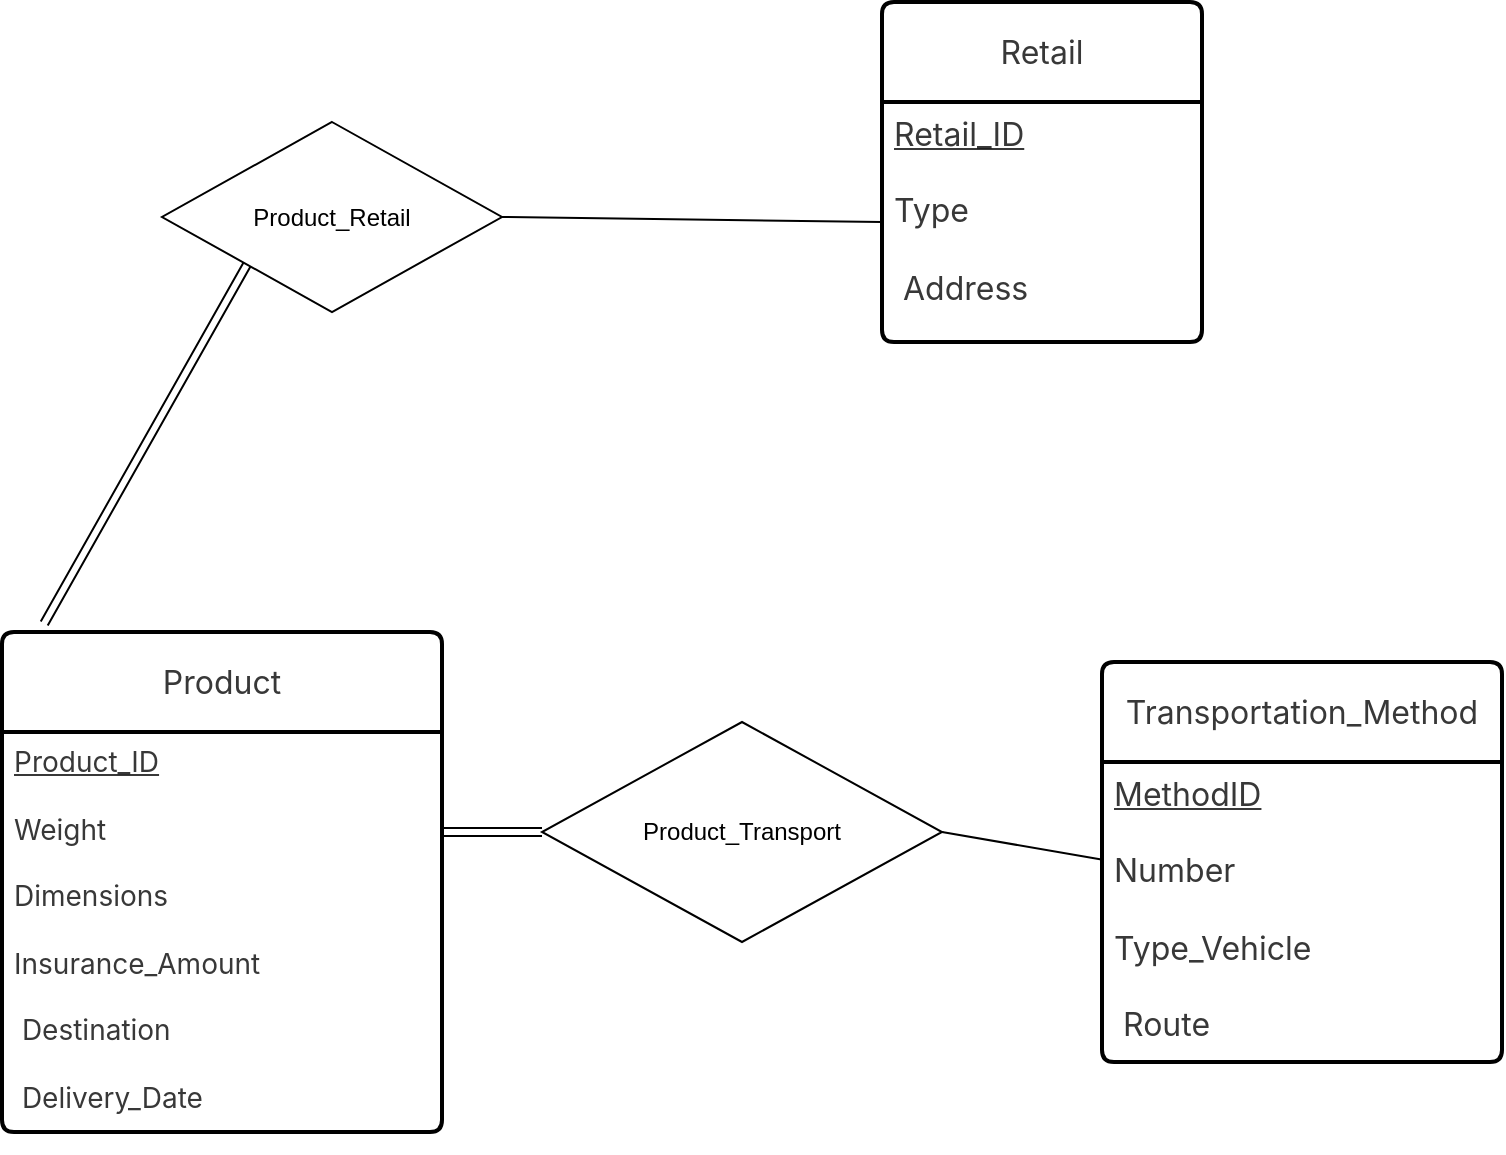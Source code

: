 <mxfile version="24.2.5" type="github">
  <diagram id="R2lEEEUBdFMjLlhIrx00" name="Page-1">
    <mxGraphModel dx="1176" dy="939" grid="1" gridSize="10" guides="1" tooltips="1" connect="1" arrows="1" fold="1" page="1" pageScale="1" pageWidth="850" pageHeight="1100" math="0" shadow="0" extFonts="Permanent Marker^https://fonts.googleapis.com/css?family=Permanent+Marker">
      <root>
        <mxCell id="0" />
        <mxCell id="1" parent="0" />
        <mxCell id="gNHdFpKE2NlAZUJEU1mS-2" value="&lt;span style=&quot;color: rgba(0, 0, 0, 0.78); font-family: &amp;quot;DM Sans&amp;quot;, -apple-system, BlinkMacSystemFont, &amp;quot;Segoe UI&amp;quot;, Helvetica, Arial, sans-serif, &amp;quot;Apple Color Emoji&amp;quot;, &amp;quot;Segoe UI Emoji&amp;quot;; font-size: 16px; text-align: right; background-color: rgb(255, 255, 255);&quot;&gt;Product&lt;/span&gt;" style="swimlane;childLayout=stackLayout;horizontal=1;startSize=50;horizontalStack=0;rounded=1;fontSize=14;fontStyle=0;strokeWidth=2;resizeParent=0;resizeLast=1;shadow=0;dashed=0;align=center;arcSize=4;whiteSpace=wrap;html=1;" vertex="1" parent="1">
          <mxGeometry x="40" y="425" width="220" height="250" as="geometry" />
        </mxCell>
        <mxCell id="gNHdFpKE2NlAZUJEU1mS-3" value="&lt;span style=&quot;color: rgba(0, 0, 0, 0.78); font-family: &amp;quot;DM Sans&amp;quot;, -apple-system, BlinkMacSystemFont, &amp;quot;Segoe UI&amp;quot;, Helvetica, Arial, sans-serif, &amp;quot;Apple Color Emoji&amp;quot;, &amp;quot;Segoe UI Emoji&amp;quot;; font-size: 14px; text-align: right; text-wrap: wrap; background-color: rgb(255, 255, 255);&quot;&gt;&lt;u&gt;Product_ID&lt;/u&gt;&lt;/span&gt;&lt;div&gt;&lt;div style=&quot;text-align: right;&quot;&gt;&lt;font face=&quot;DM Sans, -apple-system, BlinkMacSystemFont, Segoe UI, Helvetica, Arial, sans-serif, Apple Color Emoji, Segoe UI Emoji&quot; color=&quot;rgba(0, 0, 0, 0.78)&quot;&gt;&lt;span style=&quot;font-size: 14px; text-wrap: wrap;&quot;&gt;&lt;br&gt;&lt;/span&gt;&lt;/font&gt;&lt;/div&gt;&lt;div&gt;&lt;span style=&quot;color: rgba(0, 0, 0, 0.78); font-family: &amp;quot;DM Sans&amp;quot;, -apple-system, BlinkMacSystemFont, &amp;quot;Segoe UI&amp;quot;, Helvetica, Arial, sans-serif, &amp;quot;Apple Color Emoji&amp;quot;, &amp;quot;Segoe UI Emoji&amp;quot;; font-size: 14px; text-align: right; text-wrap: wrap; background-color: rgb(255, 255, 255);&quot;&gt;Weight&lt;/span&gt;&lt;/div&gt;&lt;div&gt;&lt;span style=&quot;color: rgba(0, 0, 0, 0.78); font-family: &amp;quot;DM Sans&amp;quot;, -apple-system, BlinkMacSystemFont, &amp;quot;Segoe UI&amp;quot;, Helvetica, Arial, sans-serif, &amp;quot;Apple Color Emoji&amp;quot;, &amp;quot;Segoe UI Emoji&amp;quot;; font-size: 14px; text-align: right; text-wrap: wrap; background-color: rgb(255, 255, 255);&quot;&gt;&lt;br&gt;&lt;/span&gt;&lt;/div&gt;&lt;div&gt;&lt;span style=&quot;color: rgba(0, 0, 0, 0.78); font-family: &amp;quot;DM Sans&amp;quot;, -apple-system, BlinkMacSystemFont, &amp;quot;Segoe UI&amp;quot;, Helvetica, Arial, sans-serif, &amp;quot;Apple Color Emoji&amp;quot;, &amp;quot;Segoe UI Emoji&amp;quot;; font-size: 14px; text-align: right; text-wrap: wrap; background-color: rgb(255, 255, 255);&quot;&gt;Dimensions&lt;/span&gt;&lt;/div&gt;&lt;div&gt;&lt;span style=&quot;color: rgba(0, 0, 0, 0.78); font-family: &amp;quot;DM Sans&amp;quot;, -apple-system, BlinkMacSystemFont, &amp;quot;Segoe UI&amp;quot;, Helvetica, Arial, sans-serif, &amp;quot;Apple Color Emoji&amp;quot;, &amp;quot;Segoe UI Emoji&amp;quot;; font-size: 14px; text-align: right; text-wrap: wrap; background-color: rgb(255, 255, 255);&quot;&gt;&lt;br&gt;&lt;/span&gt;&lt;/div&gt;&lt;div&gt;&lt;span style=&quot;color: rgba(0, 0, 0, 0.78); font-family: &amp;quot;DM Sans&amp;quot;, -apple-system, BlinkMacSystemFont, &amp;quot;Segoe UI&amp;quot;, Helvetica, Arial, sans-serif, &amp;quot;Apple Color Emoji&amp;quot;, &amp;quot;Segoe UI Emoji&amp;quot;; font-size: 14px; text-align: right; text-wrap: wrap; background-color: rgb(255, 255, 255);&quot;&gt;Insurance_Amount&lt;/span&gt;&lt;/div&gt;&lt;div&gt;&lt;span style=&quot;color: rgba(0, 0, 0, 0.78); font-family: &amp;quot;DM Sans&amp;quot;, -apple-system, BlinkMacSystemFont, &amp;quot;Segoe UI&amp;quot;, Helvetica, Arial, sans-serif, &amp;quot;Apple Color Emoji&amp;quot;, &amp;quot;Segoe UI Emoji&amp;quot;; font-size: 14px; text-align: right; text-wrap: wrap; background-color: rgb(255, 255, 255);&quot;&gt;&lt;br&gt;&lt;/span&gt;&lt;/div&gt;&lt;div&gt;&lt;span style=&quot;color: rgba(0, 0, 0, 0.78); font-family: &amp;quot;DM Sans&amp;quot;, -apple-system, BlinkMacSystemFont, &amp;quot;Segoe UI&amp;quot;, Helvetica, Arial, sans-serif, &amp;quot;Apple Color Emoji&amp;quot;, &amp;quot;Segoe UI Emoji&amp;quot;; font-size: 14px; text-align: right; text-wrap: wrap; background-color: rgb(255, 255, 255);&quot;&gt;&amp;nbsp;Destination&lt;/span&gt;&lt;/div&gt;&lt;div&gt;&lt;span style=&quot;color: rgba(0, 0, 0, 0.78); font-family: &amp;quot;DM Sans&amp;quot;, -apple-system, BlinkMacSystemFont, &amp;quot;Segoe UI&amp;quot;, Helvetica, Arial, sans-serif, &amp;quot;Apple Color Emoji&amp;quot;, &amp;quot;Segoe UI Emoji&amp;quot;; font-size: 14px; text-align: right; text-wrap: wrap; background-color: rgb(255, 255, 255);&quot;&gt;&lt;br&gt;&lt;/span&gt;&lt;/div&gt;&lt;div&gt;&lt;span style=&quot;color: rgba(0, 0, 0, 0.78); font-family: &amp;quot;DM Sans&amp;quot;, -apple-system, BlinkMacSystemFont, &amp;quot;Segoe UI&amp;quot;, Helvetica, Arial, sans-serif, &amp;quot;Apple Color Emoji&amp;quot;, &amp;quot;Segoe UI Emoji&amp;quot;; font-size: 14px; text-align: right; text-wrap: wrap; background-color: rgb(255, 255, 255);&quot;&gt;&amp;nbsp;Delivery_Date&lt;/span&gt;&lt;/div&gt;&lt;/div&gt;" style="align=left;strokeColor=none;fillColor=none;spacingLeft=4;fontSize=12;verticalAlign=top;resizable=0;rotatable=0;part=1;html=1;" vertex="1" parent="gNHdFpKE2NlAZUJEU1mS-2">
          <mxGeometry y="50" width="220" height="200" as="geometry" />
        </mxCell>
        <mxCell id="gNHdFpKE2NlAZUJEU1mS-64" style="edgeStyle=none;curved=1;rounded=0;orthogonalLoop=1;jettySize=auto;html=1;exitX=0.5;exitY=1;exitDx=0;exitDy=0;fontSize=12;startSize=8;endSize=8;" edge="1" parent="gNHdFpKE2NlAZUJEU1mS-2" source="gNHdFpKE2NlAZUJEU1mS-3" target="gNHdFpKE2NlAZUJEU1mS-3">
          <mxGeometry relative="1" as="geometry" />
        </mxCell>
        <mxCell id="gNHdFpKE2NlAZUJEU1mS-66" value="&lt;span style=&quot;color: rgba(0, 0, 0, 0.78); font-family: &amp;quot;DM Sans&amp;quot;, -apple-system, BlinkMacSystemFont, &amp;quot;Segoe UI&amp;quot;, Helvetica, Arial, sans-serif, &amp;quot;Apple Color Emoji&amp;quot;, &amp;quot;Segoe UI Emoji&amp;quot;; font-size: 16px; text-align: right; background-color: rgb(255, 255, 255);&quot;&gt;Retail&lt;/span&gt;" style="swimlane;childLayout=stackLayout;horizontal=1;startSize=50;horizontalStack=0;rounded=1;fontSize=14;fontStyle=0;strokeWidth=2;resizeParent=0;resizeLast=1;shadow=0;dashed=0;align=center;arcSize=4;whiteSpace=wrap;html=1;" vertex="1" parent="1">
          <mxGeometry x="480" y="110" width="160" height="170" as="geometry" />
        </mxCell>
        <mxCell id="gNHdFpKE2NlAZUJEU1mS-67" value="&lt;span style=&quot;color: rgba(0, 0, 0, 0.78); font-family: &amp;quot;DM Sans&amp;quot;, -apple-system, BlinkMacSystemFont, &amp;quot;Segoe UI&amp;quot;, Helvetica, Arial, sans-serif, &amp;quot;Apple Color Emoji&amp;quot;, &amp;quot;Segoe UI Emoji&amp;quot;; font-size: 16px; text-align: right; text-wrap: wrap; background-color: rgb(255, 255, 255);&quot;&gt;&lt;u&gt;Retail_ID&lt;/u&gt;&lt;/span&gt;&lt;div&gt;&lt;div style=&quot;text-align: right;&quot;&gt;&lt;font face=&quot;DM Sans, -apple-system, BlinkMacSystemFont, Segoe UI, Helvetica, Arial, sans-serif, Apple Color Emoji, Segoe UI Emoji&quot; color=&quot;rgba(0, 0, 0, 0.78)&quot;&gt;&lt;span style=&quot;font-size: 16px; text-wrap: wrap;&quot;&gt;&lt;br&gt;&lt;/span&gt;&lt;/font&gt;&lt;/div&gt;&lt;div&gt;&lt;span style=&quot;color: rgba(0, 0, 0, 0.78); font-family: &amp;quot;DM Sans&amp;quot;, -apple-system, BlinkMacSystemFont, &amp;quot;Segoe UI&amp;quot;, Helvetica, Arial, sans-serif, &amp;quot;Apple Color Emoji&amp;quot;, &amp;quot;Segoe UI Emoji&amp;quot;; font-size: 16px; text-align: right; text-wrap: wrap; background-color: rgb(255, 255, 255);&quot;&gt;Type&lt;/span&gt;&lt;/div&gt;&lt;div&gt;&lt;span style=&quot;color: rgba(0, 0, 0, 0.78); font-family: &amp;quot;DM Sans&amp;quot;, -apple-system, BlinkMacSystemFont, &amp;quot;Segoe UI&amp;quot;, Helvetica, Arial, sans-serif, &amp;quot;Apple Color Emoji&amp;quot;, &amp;quot;Segoe UI Emoji&amp;quot;; font-size: 16px; text-align: right; text-wrap: wrap; background-color: rgb(255, 255, 255);&quot;&gt;&lt;br&gt;&lt;/span&gt;&lt;/div&gt;&lt;div&gt;&lt;span style=&quot;color: rgba(0, 0, 0, 0.78); font-family: &amp;quot;DM Sans&amp;quot;, -apple-system, BlinkMacSystemFont, &amp;quot;Segoe UI&amp;quot;, Helvetica, Arial, sans-serif, &amp;quot;Apple Color Emoji&amp;quot;, &amp;quot;Segoe UI Emoji&amp;quot;; font-size: 16px; text-align: right; text-wrap: wrap; background-color: rgb(255, 255, 255);&quot;&gt;&amp;nbsp;Address&lt;/span&gt;&lt;/div&gt;&lt;/div&gt;" style="align=left;strokeColor=none;fillColor=none;spacingLeft=4;fontSize=12;verticalAlign=top;resizable=0;rotatable=0;part=1;html=1;" vertex="1" parent="gNHdFpKE2NlAZUJEU1mS-66">
          <mxGeometry y="50" width="160" height="120" as="geometry" />
        </mxCell>
        <mxCell id="gNHdFpKE2NlAZUJEU1mS-69" value="&lt;span style=&quot;color: rgba(0, 0, 0, 0.78); font-family: &amp;quot;DM Sans&amp;quot;, -apple-system, BlinkMacSystemFont, &amp;quot;Segoe UI&amp;quot;, Helvetica, Arial, sans-serif, &amp;quot;Apple Color Emoji&amp;quot;, &amp;quot;Segoe UI Emoji&amp;quot;; font-size: 16px; text-align: right; background-color: rgb(255, 255, 255);&quot;&gt;Transportation_Method&lt;/span&gt;" style="swimlane;childLayout=stackLayout;horizontal=1;startSize=50;horizontalStack=0;rounded=1;fontSize=14;fontStyle=0;strokeWidth=2;resizeParent=0;resizeLast=1;shadow=0;dashed=0;align=center;arcSize=4;whiteSpace=wrap;html=1;" vertex="1" parent="1">
          <mxGeometry x="590" y="440" width="200" height="200" as="geometry" />
        </mxCell>
        <mxCell id="gNHdFpKE2NlAZUJEU1mS-70" value="&lt;span style=&quot;color: rgba(0, 0, 0, 0.78); font-family: &amp;quot;DM Sans&amp;quot;, -apple-system, BlinkMacSystemFont, &amp;quot;Segoe UI&amp;quot;, Helvetica, Arial, sans-serif, &amp;quot;Apple Color Emoji&amp;quot;, &amp;quot;Segoe UI Emoji&amp;quot;; font-size: 16px; text-align: right; text-wrap: wrap; background-color: rgb(255, 255, 255);&quot;&gt;&lt;u&gt;MethodID&lt;/u&gt;&lt;/span&gt;&lt;div&gt;&lt;div style=&quot;text-align: right;&quot;&gt;&lt;font face=&quot;DM Sans, -apple-system, BlinkMacSystemFont, Segoe UI, Helvetica, Arial, sans-serif, Apple Color Emoji, Segoe UI Emoji&quot; color=&quot;rgba(0, 0, 0, 0.78)&quot;&gt;&lt;span style=&quot;font-size: 16px; text-wrap: wrap;&quot;&gt;&lt;br&gt;&lt;/span&gt;&lt;/font&gt;&lt;/div&gt;&lt;div&gt;&lt;span style=&quot;color: rgba(0, 0, 0, 0.78); font-family: &amp;quot;DM Sans&amp;quot;, -apple-system, BlinkMacSystemFont, &amp;quot;Segoe UI&amp;quot;, Helvetica, Arial, sans-serif, &amp;quot;Apple Color Emoji&amp;quot;, &amp;quot;Segoe UI Emoji&amp;quot;; font-size: 16px; text-align: right; text-wrap: wrap; background-color: rgb(255, 255, 255);&quot;&gt;Number&lt;/span&gt;&lt;/div&gt;&lt;div&gt;&lt;span style=&quot;color: rgba(0, 0, 0, 0.78); font-family: &amp;quot;DM Sans&amp;quot;, -apple-system, BlinkMacSystemFont, &amp;quot;Segoe UI&amp;quot;, Helvetica, Arial, sans-serif, &amp;quot;Apple Color Emoji&amp;quot;, &amp;quot;Segoe UI Emoji&amp;quot;; font-size: 16px; text-align: right; text-wrap: wrap; background-color: rgb(255, 255, 255);&quot;&gt;&lt;br&gt;&lt;/span&gt;&lt;/div&gt;&lt;div&gt;&lt;span style=&quot;color: rgba(0, 0, 0, 0.78); font-family: &amp;quot;DM Sans&amp;quot;, -apple-system, BlinkMacSystemFont, &amp;quot;Segoe UI&amp;quot;, Helvetica, Arial, sans-serif, &amp;quot;Apple Color Emoji&amp;quot;, &amp;quot;Segoe UI Emoji&amp;quot;; font-size: 16px; text-align: right; text-wrap: wrap; background-color: rgb(255, 255, 255);&quot;&gt;Type_Vehicle&lt;/span&gt;&lt;/div&gt;&lt;div&gt;&lt;span style=&quot;color: rgba(0, 0, 0, 0.78); font-family: &amp;quot;DM Sans&amp;quot;, -apple-system, BlinkMacSystemFont, &amp;quot;Segoe UI&amp;quot;, Helvetica, Arial, sans-serif, &amp;quot;Apple Color Emoji&amp;quot;, &amp;quot;Segoe UI Emoji&amp;quot;; font-size: 16px; text-align: right; text-wrap: wrap; background-color: rgb(255, 255, 255);&quot;&gt;&lt;br&gt;&lt;/span&gt;&lt;/div&gt;&lt;div&gt;&lt;span style=&quot;color: rgba(0, 0, 0, 0.78); font-family: &amp;quot;DM Sans&amp;quot;, -apple-system, BlinkMacSystemFont, &amp;quot;Segoe UI&amp;quot;, Helvetica, Arial, sans-serif, &amp;quot;Apple Color Emoji&amp;quot;, &amp;quot;Segoe UI Emoji&amp;quot;; font-size: 16px; text-align: right; text-wrap: wrap; background-color: rgb(255, 255, 255);&quot;&gt;&amp;nbsp;Route&lt;/span&gt;&lt;/div&gt;&lt;/div&gt;" style="align=left;strokeColor=none;fillColor=none;spacingLeft=4;fontSize=12;verticalAlign=top;resizable=0;rotatable=0;part=1;html=1;" vertex="1" parent="gNHdFpKE2NlAZUJEU1mS-69">
          <mxGeometry y="50" width="200" height="150" as="geometry" />
        </mxCell>
        <mxCell id="gNHdFpKE2NlAZUJEU1mS-71" value="Product_Retail" style="shape=rhombus;perimeter=rhombusPerimeter;whiteSpace=wrap;html=1;align=center;" vertex="1" parent="1">
          <mxGeometry x="120" y="170" width="170" height="95" as="geometry" />
        </mxCell>
        <mxCell id="gNHdFpKE2NlAZUJEU1mS-74" value="" style="endArrow=none;html=1;rounded=0;fontSize=12;startSize=8;endSize=8;curved=1;exitX=1;exitY=0.5;exitDx=0;exitDy=0;entryX=0;entryY=0.5;entryDx=0;entryDy=0;" edge="1" parent="1" source="gNHdFpKE2NlAZUJEU1mS-71" target="gNHdFpKE2NlAZUJEU1mS-67">
          <mxGeometry relative="1" as="geometry">
            <mxPoint x="170" y="132" as="sourcePoint" />
            <mxPoint x="300" y="130" as="targetPoint" />
          </mxGeometry>
        </mxCell>
        <mxCell id="gNHdFpKE2NlAZUJEU1mS-78" value="" style="endArrow=none;html=1;rounded=0;fontSize=12;curved=1;exitX=0.096;exitY=-0.017;exitDx=0;exitDy=0;exitPerimeter=0;entryX=0;entryY=1;entryDx=0;entryDy=0;shape=link;" edge="1" parent="1" source="gNHdFpKE2NlAZUJEU1mS-2" target="gNHdFpKE2NlAZUJEU1mS-71">
          <mxGeometry relative="1" as="geometry">
            <mxPoint x="40" y="230" as="sourcePoint" />
            <mxPoint x="140" y="145" as="targetPoint" />
            <Array as="points" />
          </mxGeometry>
        </mxCell>
        <mxCell id="gNHdFpKE2NlAZUJEU1mS-80" value="Product_Transport" style="shape=rhombus;perimeter=rhombusPerimeter;whiteSpace=wrap;html=1;align=center;" vertex="1" parent="1">
          <mxGeometry x="310" y="470" width="200" height="110" as="geometry" />
        </mxCell>
        <mxCell id="gNHdFpKE2NlAZUJEU1mS-81" value="" style="endArrow=none;html=1;rounded=0;fontSize=12;curved=1;exitX=1;exitY=0.25;exitDx=0;exitDy=0;entryX=0;entryY=0.5;entryDx=0;entryDy=0;shape=link;" edge="1" parent="1" source="gNHdFpKE2NlAZUJEU1mS-3" target="gNHdFpKE2NlAZUJEU1mS-80">
          <mxGeometry relative="1" as="geometry">
            <mxPoint x="220" y="470" as="sourcePoint" />
            <mxPoint x="380" y="470" as="targetPoint" />
          </mxGeometry>
        </mxCell>
        <mxCell id="gNHdFpKE2NlAZUJEU1mS-82" value="" style="endArrow=none;html=1;rounded=0;fontSize=12;startSize=8;endSize=8;curved=1;exitX=1;exitY=0.5;exitDx=0;exitDy=0;entryX=0.002;entryY=0.326;entryDx=0;entryDy=0;entryPerimeter=0;" edge="1" parent="1" source="gNHdFpKE2NlAZUJEU1mS-80" target="gNHdFpKE2NlAZUJEU1mS-70">
          <mxGeometry relative="1" as="geometry">
            <mxPoint x="430" y="539.29" as="sourcePoint" />
            <mxPoint x="590" y="535" as="targetPoint" />
          </mxGeometry>
        </mxCell>
      </root>
    </mxGraphModel>
  </diagram>
</mxfile>
